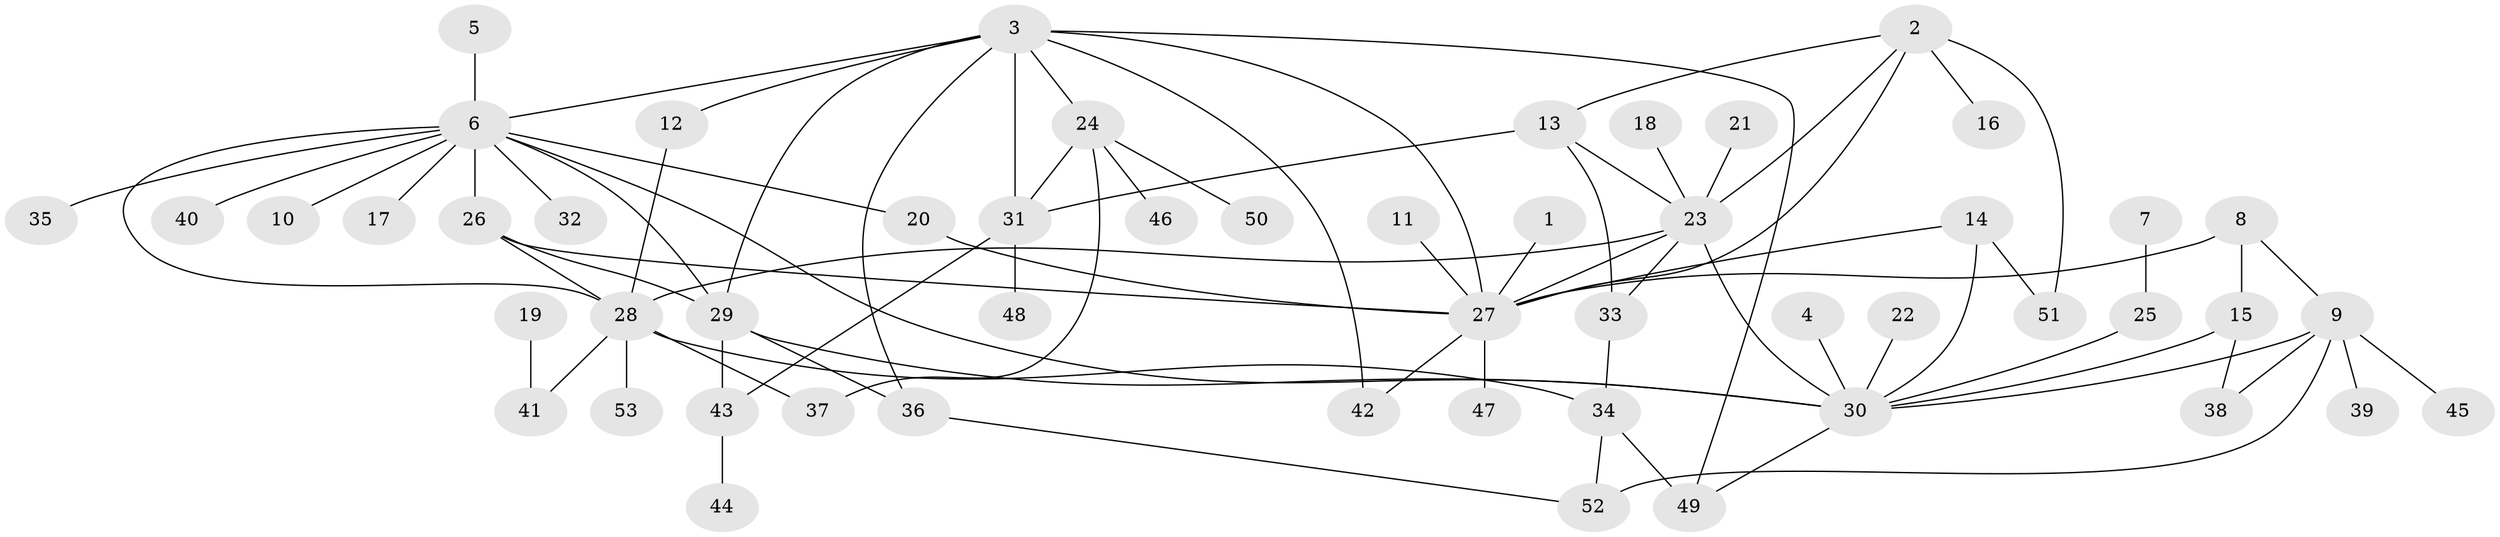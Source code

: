 // original degree distribution, {12: 0.011904761904761904, 4: 0.14285714285714285, 11: 0.023809523809523808, 3: 0.07142857142857142, 13: 0.011904761904761904, 1: 0.47619047619047616, 5: 0.023809523809523808, 10: 0.011904761904761904, 2: 0.19047619047619047, 9: 0.011904761904761904, 6: 0.023809523809523808}
// Generated by graph-tools (version 1.1) at 2025/36/03/04/25 23:36:50]
// undirected, 53 vertices, 80 edges
graph export_dot {
  node [color=gray90,style=filled];
  1;
  2;
  3;
  4;
  5;
  6;
  7;
  8;
  9;
  10;
  11;
  12;
  13;
  14;
  15;
  16;
  17;
  18;
  19;
  20;
  21;
  22;
  23;
  24;
  25;
  26;
  27;
  28;
  29;
  30;
  31;
  32;
  33;
  34;
  35;
  36;
  37;
  38;
  39;
  40;
  41;
  42;
  43;
  44;
  45;
  46;
  47;
  48;
  49;
  50;
  51;
  52;
  53;
  1 -- 27 [weight=1.0];
  2 -- 13 [weight=1.0];
  2 -- 16 [weight=1.0];
  2 -- 23 [weight=1.0];
  2 -- 27 [weight=1.0];
  2 -- 51 [weight=1.0];
  3 -- 6 [weight=1.0];
  3 -- 12 [weight=1.0];
  3 -- 24 [weight=1.0];
  3 -- 27 [weight=1.0];
  3 -- 29 [weight=1.0];
  3 -- 31 [weight=2.0];
  3 -- 36 [weight=1.0];
  3 -- 42 [weight=1.0];
  3 -- 49 [weight=1.0];
  4 -- 30 [weight=1.0];
  5 -- 6 [weight=1.0];
  6 -- 10 [weight=1.0];
  6 -- 17 [weight=1.0];
  6 -- 20 [weight=1.0];
  6 -- 26 [weight=1.0];
  6 -- 28 [weight=1.0];
  6 -- 29 [weight=1.0];
  6 -- 30 [weight=1.0];
  6 -- 32 [weight=1.0];
  6 -- 35 [weight=1.0];
  6 -- 40 [weight=1.0];
  7 -- 25 [weight=1.0];
  8 -- 9 [weight=1.0];
  8 -- 15 [weight=1.0];
  8 -- 27 [weight=1.0];
  9 -- 30 [weight=1.0];
  9 -- 38 [weight=1.0];
  9 -- 39 [weight=1.0];
  9 -- 45 [weight=1.0];
  9 -- 52 [weight=1.0];
  11 -- 27 [weight=1.0];
  12 -- 28 [weight=1.0];
  13 -- 23 [weight=1.0];
  13 -- 31 [weight=1.0];
  13 -- 33 [weight=1.0];
  14 -- 27 [weight=1.0];
  14 -- 30 [weight=1.0];
  14 -- 51 [weight=1.0];
  15 -- 30 [weight=1.0];
  15 -- 38 [weight=1.0];
  18 -- 23 [weight=1.0];
  19 -- 41 [weight=1.0];
  20 -- 27 [weight=1.0];
  21 -- 23 [weight=1.0];
  22 -- 30 [weight=1.0];
  23 -- 27 [weight=1.0];
  23 -- 28 [weight=1.0];
  23 -- 30 [weight=1.0];
  23 -- 33 [weight=1.0];
  24 -- 31 [weight=1.0];
  24 -- 37 [weight=1.0];
  24 -- 46 [weight=1.0];
  24 -- 50 [weight=1.0];
  25 -- 30 [weight=1.0];
  26 -- 27 [weight=1.0];
  26 -- 28 [weight=1.0];
  26 -- 29 [weight=1.0];
  27 -- 42 [weight=1.0];
  27 -- 47 [weight=1.0];
  28 -- 34 [weight=1.0];
  28 -- 37 [weight=1.0];
  28 -- 41 [weight=1.0];
  28 -- 53 [weight=1.0];
  29 -- 30 [weight=1.0];
  29 -- 36 [weight=1.0];
  29 -- 43 [weight=1.0];
  30 -- 49 [weight=1.0];
  31 -- 43 [weight=1.0];
  31 -- 48 [weight=1.0];
  33 -- 34 [weight=1.0];
  34 -- 49 [weight=1.0];
  34 -- 52 [weight=1.0];
  36 -- 52 [weight=1.0];
  43 -- 44 [weight=1.0];
}
